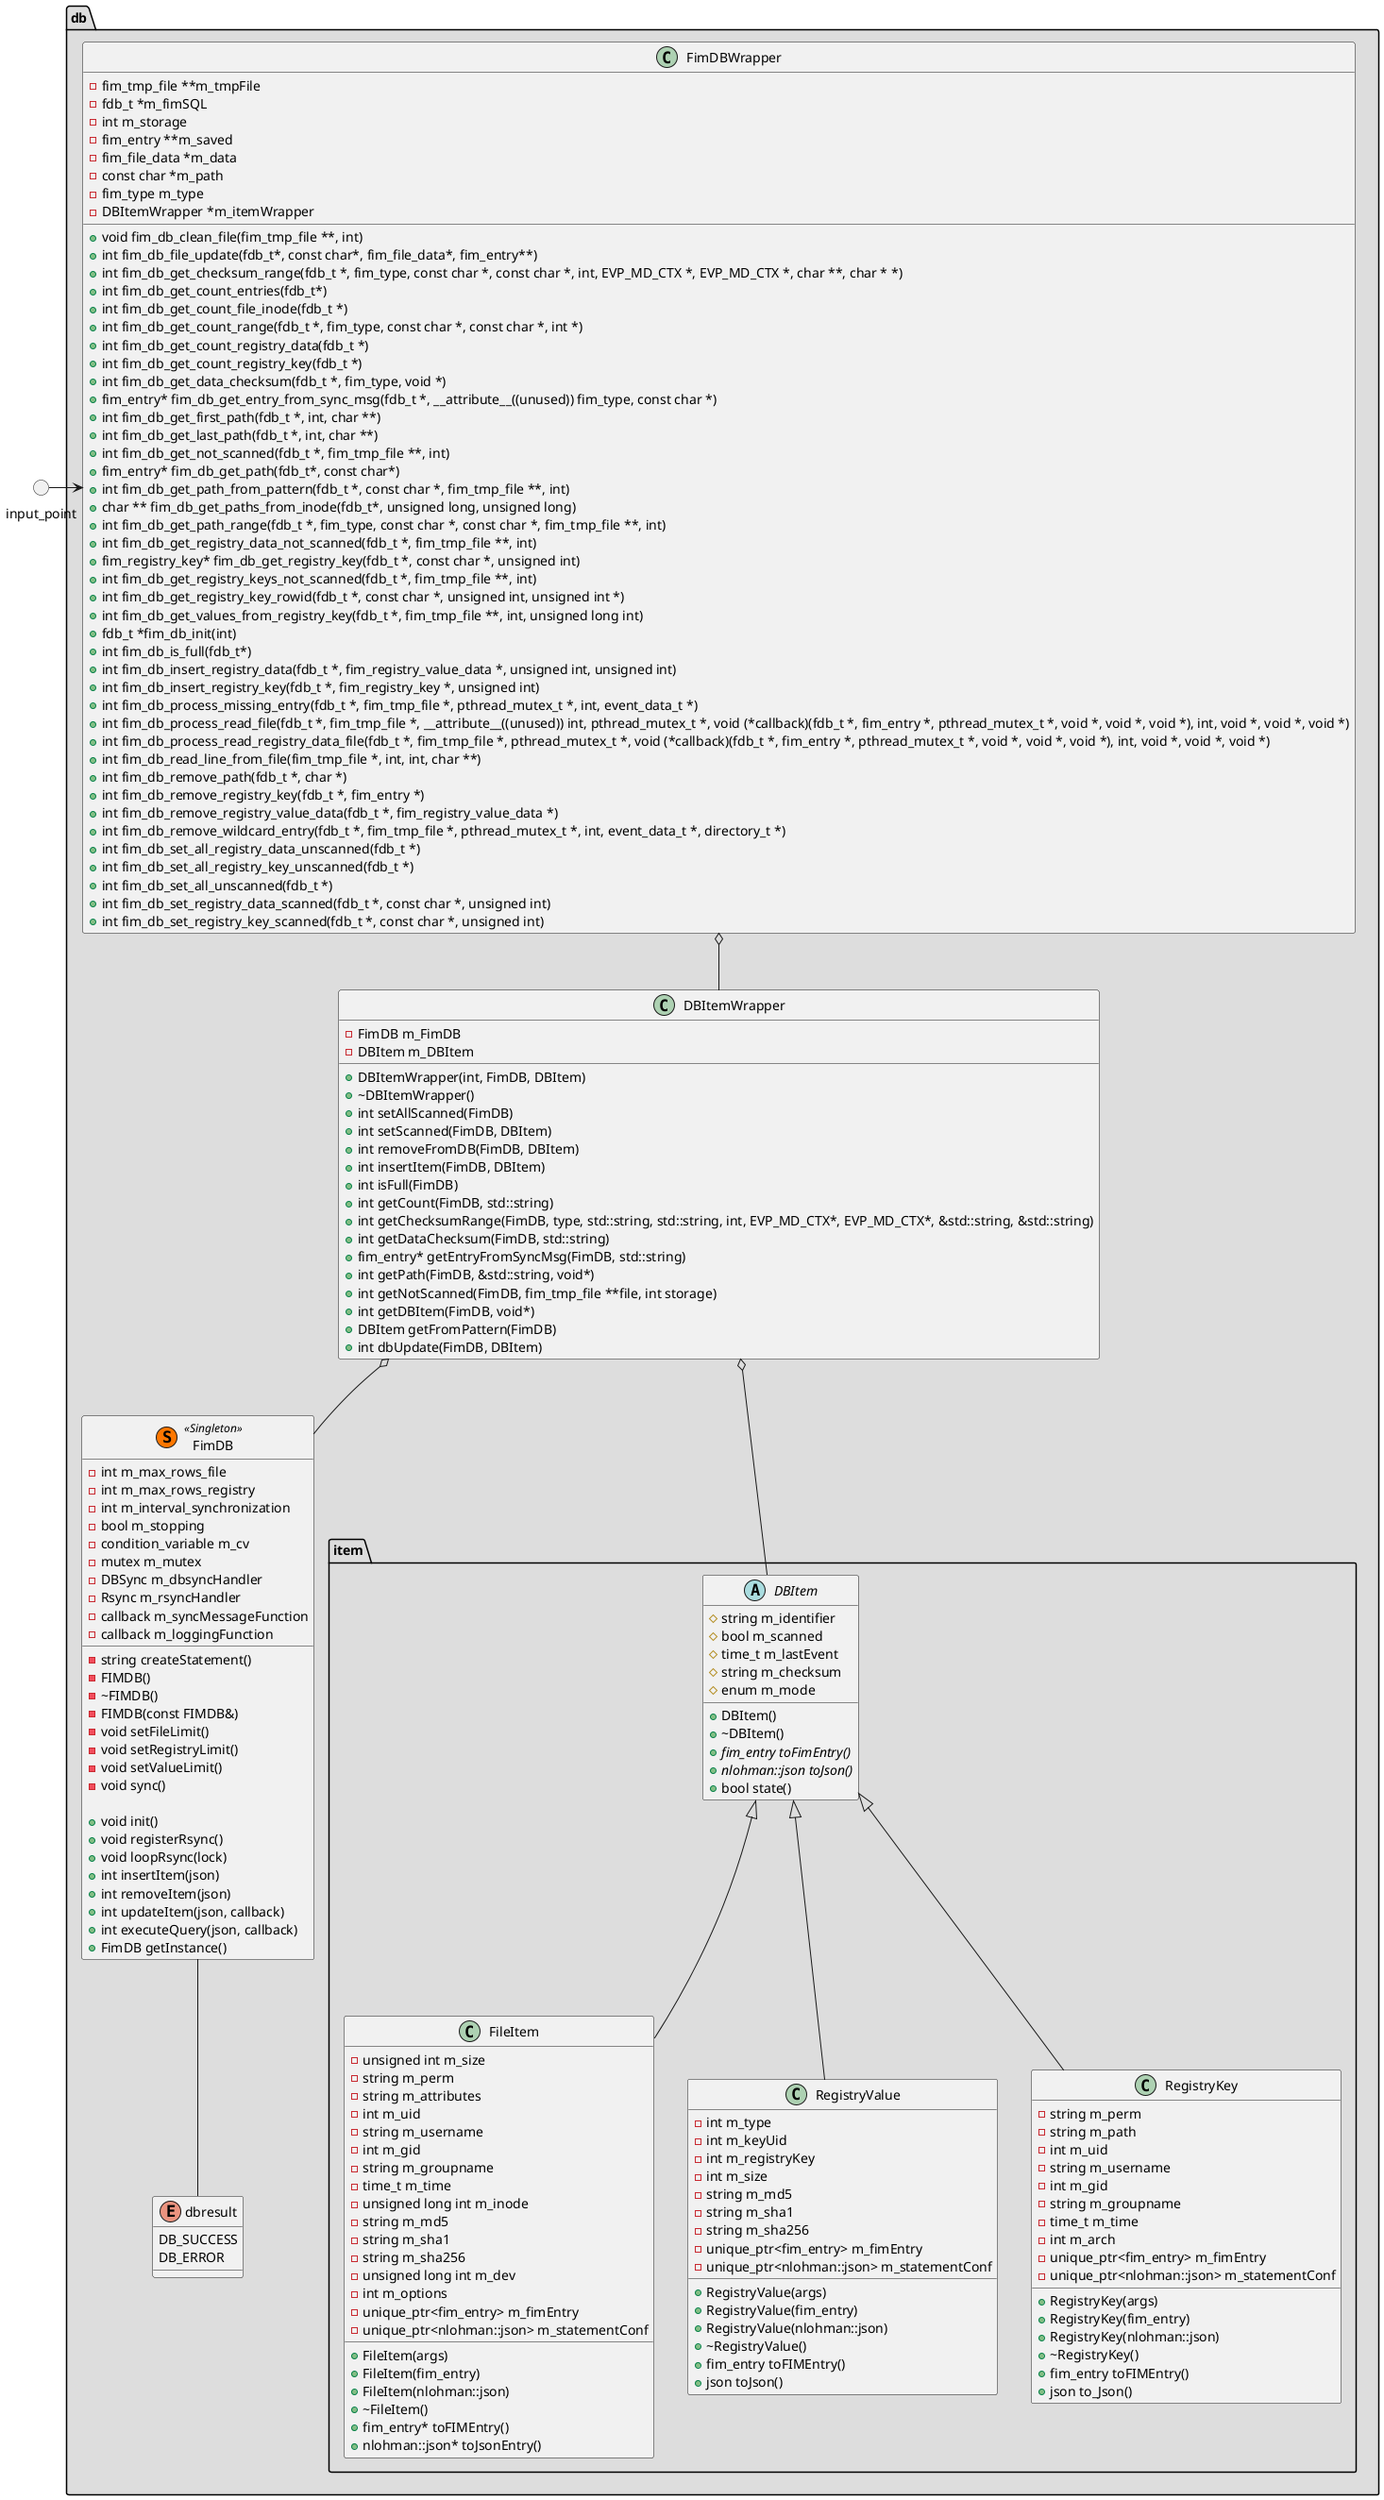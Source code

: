 @startuml db_class
package "db" <<Folder>> #DDDDDD{
    enum "dbresult" {
        DB_SUCCESS
        DB_ERROR
    }
    package "item" <<Folder>> {
        abstract DBItem {
            # string m_identifier
            # bool m_scanned
            # time_t m_lastEvent
            # string m_checksum
            # enum m_mode

            + DBItem()
            + ~DBItem()
            + {abstract} fim_entry toFimEntry()
            + {abstract} nlohman::json toJson()
            + bool state()
        }

        class FileItem {
            - unsigned int m_size
            - string m_perm
            - string m_attributes
            - int m_uid
            - string m_username
            - int m_gid
            - string m_groupname
            - time_t m_time
            - unsigned long int m_inode
            - string m_md5
            - string m_sha1
            - string m_sha256
            - unsigned long int m_dev
            - int m_options
            - unique_ptr<fim_entry> m_fimEntry
            - unique_ptr<nlohman::json> m_statementConf

            + FileItem(args)
            + FileItem(fim_entry)
            + FileItem(nlohman::json)
            + ~FileItem()
            + fim_entry* toFIMEntry()
            + nlohman::json* toJsonEntry()
        }
        class "RegistryValue" {
            - int m_type
            - int m_keyUid
            - int m_registryKey
            - int m_size
            - string m_md5
            - string m_sha1
            - string m_sha256
            - unique_ptr<fim_entry> m_fimEntry
            - unique_ptr<nlohman::json> m_statementConf

            + RegistryValue(args)
            + RegistryValue(fim_entry)
            + RegistryValue(nlohman::json)
            + ~RegistryValue()
            + fim_entry toFIMEntry()
            + json toJson()
        }
        class "RegistryKey" {
            - string m_perm
            - string m_path
            - int m_uid
            - string m_username
            - int m_gid
            - string m_groupname
            - time_t m_time
            - int m_arch
            - unique_ptr<fim_entry> m_fimEntry
            - unique_ptr<nlohman::json> m_statementConf

            + RegistryKey(args)
            + RegistryKey(fim_entry)
            + RegistryKey(nlohman::json)
            + ~RegistryKey()
            + fim_entry toFIMEntry()
            + json to_Json()
        }
    }
    class "FimDB"  <<(S,#FF7700) Singleton>> {
        - int m_max_rows_file
        - int m_max_rows_registry
        - int m_interval_synchronization
        - bool m_stopping
        - condition_variable m_cv
        - mutex m_mutex
        - DBSync m_dbsyncHandler
        - Rsync m_rsyncHandler
        - callback m_syncMessageFunction
        - callback m_loggingFunction

        - string createStatement()
        - FIMDB()
        - ~FIMDB()
        - FIMDB(const FIMDB&)
        - void setFileLimit()
        - void setRegistryLimit()
        - void setValueLimit()
        - void sync()

        + void init()
        + void registerRsync()
        + void loopRsync(lock)
        + int insertItem(json)
        + int removeItem(json)
        + int updateItem(json, callback)
        + int executeQuery(json, callback)
        + FimDB getInstance()
    }
    class FimDBWrapper {
        - fim_tmp_file **m_tmpFile
        - fdb_t *m_fimSQL
        - int m_storage
        - fim_entry **m_saved
        - fim_file_data *m_data
        - const char *m_path
        - fim_type m_type
        - DBItemWrapper *m_itemWrapper

        + void fim_db_clean_file(fim_tmp_file **, int)
        + int fim_db_file_update(fdb_t*, const char*, fim_file_data*, fim_entry**)
        + int fim_db_get_checksum_range(fdb_t *, fim_type, const char *, const char *, int, EVP_MD_CTX *, EVP_MD_CTX *, char **, char * *)
        + int fim_db_get_count_entries(fdb_t*)
        + int fim_db_get_count_file_inode(fdb_t *)
        + int fim_db_get_count_range(fdb_t *, fim_type, const char *, const char *, int *)
        + int fim_db_get_count_registry_data(fdb_t *)
        + int fim_db_get_count_registry_key(fdb_t *)
        + int fim_db_get_data_checksum(fdb_t *, fim_type, void *)
        + fim_entry* fim_db_get_entry_from_sync_msg(fdb_t *, __attribute__((unused)) fim_type, const char *)
        + int fim_db_get_first_path(fdb_t *, int, char **)
        + int fim_db_get_last_path(fdb_t *, int, char **)
        + int fim_db_get_not_scanned(fdb_t *, fim_tmp_file **, int)
        + fim_entry* fim_db_get_path(fdb_t*, const char*)
        + int fim_db_get_path_from_pattern(fdb_t *, const char *, fim_tmp_file **, int)
        + char ** fim_db_get_paths_from_inode(fdb_t*, unsigned long, unsigned long)
        + int fim_db_get_path_range(fdb_t *, fim_type, const char *, const char *, fim_tmp_file **, int)
        + int fim_db_get_registry_data_not_scanned(fdb_t *, fim_tmp_file **, int)
        + fim_registry_key* fim_db_get_registry_key(fdb_t *, const char *, unsigned int)
        + int fim_db_get_registry_keys_not_scanned(fdb_t *, fim_tmp_file **, int)
        + int fim_db_get_registry_key_rowid(fdb_t *, const char *, unsigned int, unsigned int *)
        + int fim_db_get_values_from_registry_key(fdb_t *, fim_tmp_file **, int, unsigned long int)
        + fdb_t *fim_db_init(int)
        + int fim_db_is_full(fdb_t*)
        + int fim_db_insert_registry_data(fdb_t *, fim_registry_value_data *, unsigned int, unsigned int)
        + int fim_db_insert_registry_key(fdb_t *, fim_registry_key *, unsigned int)
        + int fim_db_process_missing_entry(fdb_t *, fim_tmp_file *, pthread_mutex_t *, int, event_data_t *)
        + int fim_db_process_read_file(fdb_t *, fim_tmp_file *, __attribute__((unused)) int, pthread_mutex_t *, void (*callback)(fdb_t *, fim_entry *, pthread_mutex_t *, void *, void *, void *), int, void *, void *, void *)
        + int fim_db_process_read_registry_data_file(fdb_t *, fim_tmp_file *, pthread_mutex_t *, void (*callback)(fdb_t *, fim_entry *, pthread_mutex_t *, void *, void *, void *), int, void *, void *, void *)
        + int fim_db_read_line_from_file(fim_tmp_file *, int, int, char **)
        + int fim_db_remove_path(fdb_t *, char *)
        + int fim_db_remove_registry_key(fdb_t *, fim_entry *)
        + int fim_db_remove_registry_value_data(fdb_t *, fim_registry_value_data *)
        + int fim_db_remove_wildcard_entry(fdb_t *, fim_tmp_file *, pthread_mutex_t *, int, event_data_t *, directory_t *)
        + int fim_db_set_all_registry_data_unscanned(fdb_t *)
        + int fim_db_set_all_registry_key_unscanned(fdb_t *)
        + int fim_db_set_all_unscanned(fdb_t *)
        + int fim_db_set_registry_data_scanned(fdb_t *, const char *, unsigned int)
        + int fim_db_set_registry_key_scanned(fdb_t *, const char *, unsigned int)
    }
    class DBItemWrapper {
        - FimDB m_FimDB
        - DBItem m_DBItem

        + DBItemWrapper(int, FimDB, DBItem)
        + ~DBItemWrapper()
        + int setAllScanned(FimDB)
        + int setScanned(FimDB, DBItem)
        + int removeFromDB(FimDB, DBItem)
        + int insertItem(FimDB, DBItem)
        + int isFull(FimDB)
        + int getCount(FimDB, std::string)
        + int getChecksumRange(FimDB, type, std::string, std::string, int, EVP_MD_CTX*, EVP_MD_CTX*, &std::string, &std::string)
        + int getDataChecksum(FimDB, std::string)
        + fim_entry* getEntryFromSyncMsg(FimDB, std::string)
        + int getPath(FimDB, &std::string, void*)
        + int getNotScanned(FimDB, fim_tmp_file **file, int storage)
        + int getDBItem(FimDB, void*)
        + DBItem getFromPattern(FimDB)
        + int dbUpdate(FimDB, DBItem)
    }
}
circle input_point

DBItem <|-- FileItem
DBItem <|-- RegistryValue
DBItem <|-- RegistryKey
FimDBWrapper  o-- DBItemWrapper
DBItemWrapper  o-- DBItem
DBItemWrapper  o-- FimDB
FimDB -- dbresult
input_point => FimDBWrapper
@enduml
